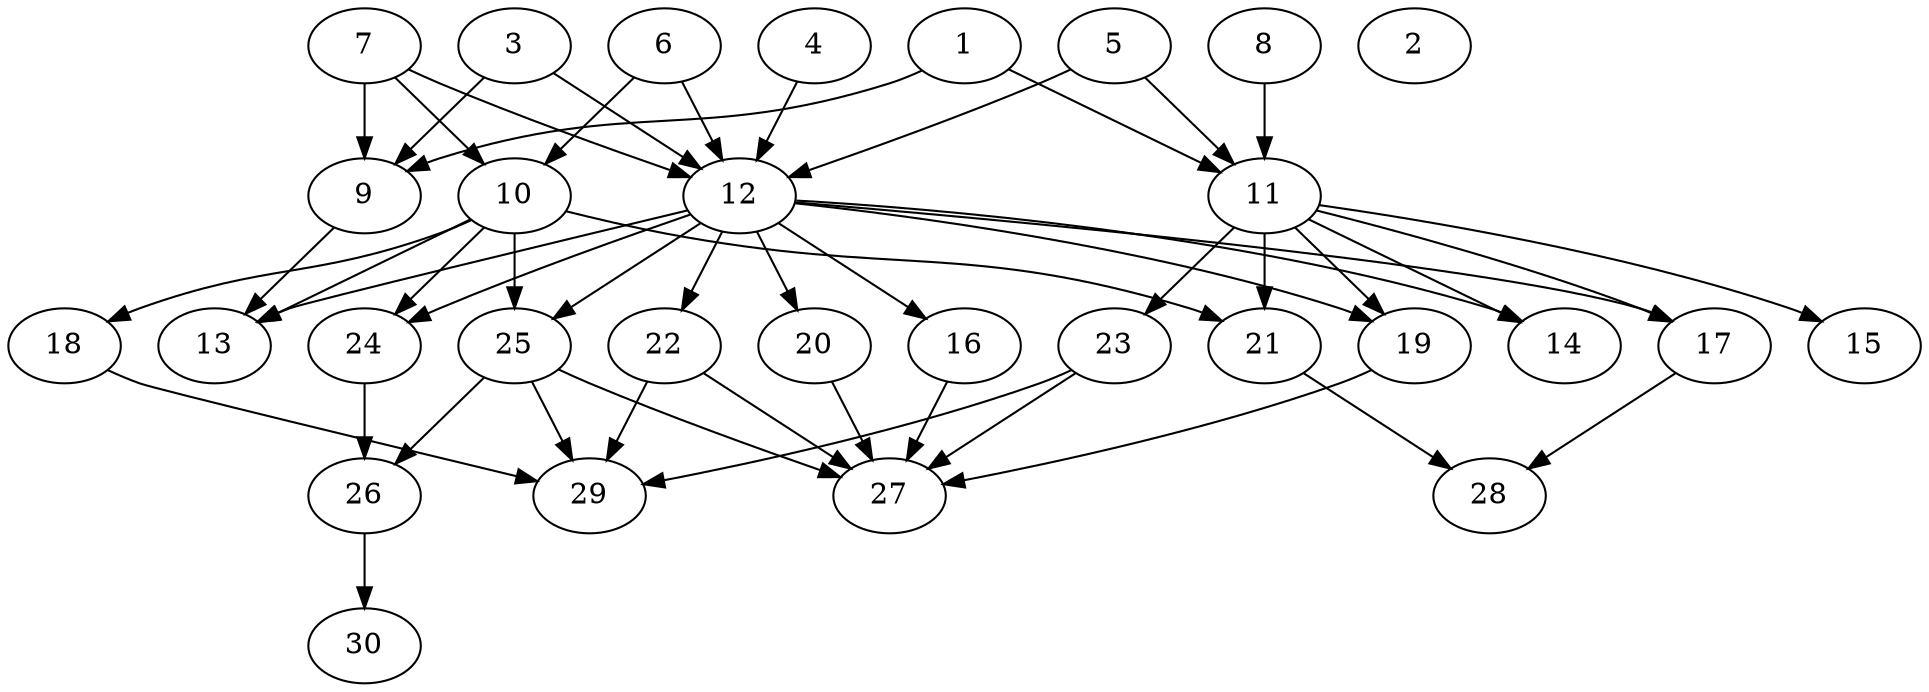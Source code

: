 // DAG (tier=2-normal, mode=compute, n=30, ccr=0.375, fat=0.651, density=0.560, regular=0.419, jump=0.177, mindata=524288, maxdata=8388608)
// DAG automatically generated by daggen at Sun Aug 24 16:33:33 2025
// /home/ermia/Project/Environments/daggen/bin/daggen --dot --ccr 0.375 --fat 0.651 --regular 0.419 --density 0.560 --jump 0.177 --mindata 524288 --maxdata 8388608 -n 30 
digraph G {
  1 [size="114857025523261898752", alpha="0.12", expect_size="57428512761630949376"]
  1 -> 9 [size ="189028968169472"]
  1 -> 11 [size ="189028968169472"]
  2 [size="5933092987485911", alpha="0.17", expect_size="2966546493742955"]
  3 [size="22264415598500296", alpha="0.03", expect_size="11132207799250148"]
  3 -> 9 [size ="451325775052800"]
  3 -> 12 [size ="451325775052800"]
  4 [size="150280946368970227712", alpha="0.14", expect_size="75140473184485113856"]
  4 -> 12 [size ="226130565005312"]
  5 [size="2641278943696320", alpha="0.10", expect_size="1320639471848160"]
  5 -> 11 [size ="240372282294272"]
  5 -> 12 [size ="240372282294272"]
  6 [size="20820349668813844", alpha="0.10", expect_size="10410174834406922"]
  6 -> 10 [size ="459111904837632"]
  6 -> 12 [size ="459111904837632"]
  7 [size="222774249926950912", alpha="0.02", expect_size="111387124963475456"]
  7 -> 9 [size ="2939905114112"]
  7 -> 10 [size ="2939905114112"]
  7 -> 12 [size ="2939905114112"]
  8 [size="802035394332242", alpha="0.13", expect_size="401017697166121"]
  8 -> 11 [size ="13149176594432"]
  9 [size="164238158035794526208", alpha="0.13", expect_size="82119079017897263104"]
  9 -> 13 [size ="239923449823232"]
  10 [size="465970247136608128", alpha="0.13", expect_size="232985123568304064"]
  10 -> 13 [size ="323499117772800"]
  10 -> 18 [size ="323499117772800"]
  10 -> 21 [size ="323499117772800"]
  10 -> 24 [size ="323499117772800"]
  10 -> 25 [size ="323499117772800"]
  11 [size="20985453670878808", alpha="0.15", expect_size="10492726835439404"]
  11 -> 14 [size ="26369832517632"]
  11 -> 15 [size ="26369832517632"]
  11 -> 17 [size ="26369832517632"]
  11 -> 19 [size ="26369832517632"]
  11 -> 21 [size ="26369832517632"]
  11 -> 23 [size ="26369832517632"]
  12 [size="1388891186238194", alpha="0.13", expect_size="694445593119097"]
  12 -> 13 [size ="2491626291200"]
  12 -> 14 [size ="2491626291200"]
  12 -> 16 [size ="2491626291200"]
  12 -> 17 [size ="2491626291200"]
  12 -> 19 [size ="2491626291200"]
  12 -> 20 [size ="2491626291200"]
  12 -> 22 [size ="2491626291200"]
  12 -> 24 [size ="2491626291200"]
  12 -> 25 [size ="2491626291200"]
  13 [size="740820235148196", alpha="0.01", expect_size="370410117574098"]
  14 [size="631081431993846656", alpha="0.00", expect_size="315540715996923328"]
  15 [size="170560695424261984", alpha="0.10", expect_size="85280347712130992"]
  16 [size="5646230092792442", alpha="0.01", expect_size="2823115046396221"]
  16 -> 27 [size ="110474955849728"]
  17 [size="780824397572378240", alpha="0.15", expect_size="390412198786189120"]
  17 -> 28 [size ="546307257139200"]
  18 [size="360924661700360142848", alpha="0.00", expect_size="180462330850180071424"]
  18 -> 29 [size ="405540618371072"]
  19 [size="67927334780849984", alpha="0.08", expect_size="33963667390424992"]
  19 -> 27 [size ="97829833932800"]
  20 [size="1179442086799556", alpha="0.09", expect_size="589721043399778"]
  20 -> 27 [size ="52849069260800"]
  21 [size="162820716898809856", alpha="0.12", expect_size="81410358449404928"]
  21 -> 28 [size ="210554899660800"]
  22 [size="68617875478464480", alpha="0.18", expect_size="34308937739232240"]
  22 -> 27 [size ="138138261389312"]
  22 -> 29 [size ="138138261389312"]
  23 [size="356810465972269696", alpha="0.18", expect_size="178405232986134848"]
  23 -> 27 [size ="169341240737792"]
  23 -> 29 [size ="169341240737792"]
  24 [size="5693915895686822", alpha="0.09", expect_size="2846957947843411"]
  24 -> 26 [size ="146148643831808"]
  25 [size="23371841500403612", alpha="0.16", expect_size="11685920750201806"]
  25 -> 26 [size ="526851768320000"]
  25 -> 27 [size ="526851768320000"]
  25 -> 29 [size ="526851768320000"]
  26 [size="693454039640096384", alpha="0.04", expect_size="346727019820048192"]
  26 -> 30 [size ="396377465028608"]
  27 [size="207447773528702582784", alpha="0.19", expect_size="103723886764351291392"]
  28 [size="17034638501690292", alpha="0.09", expect_size="8517319250845146"]
  29 [size="902554257795727488", alpha="0.05", expect_size="451277128897863744"]
  30 [size="490007614480319512576", alpha="0.09", expect_size="245003807240159756288"]
}